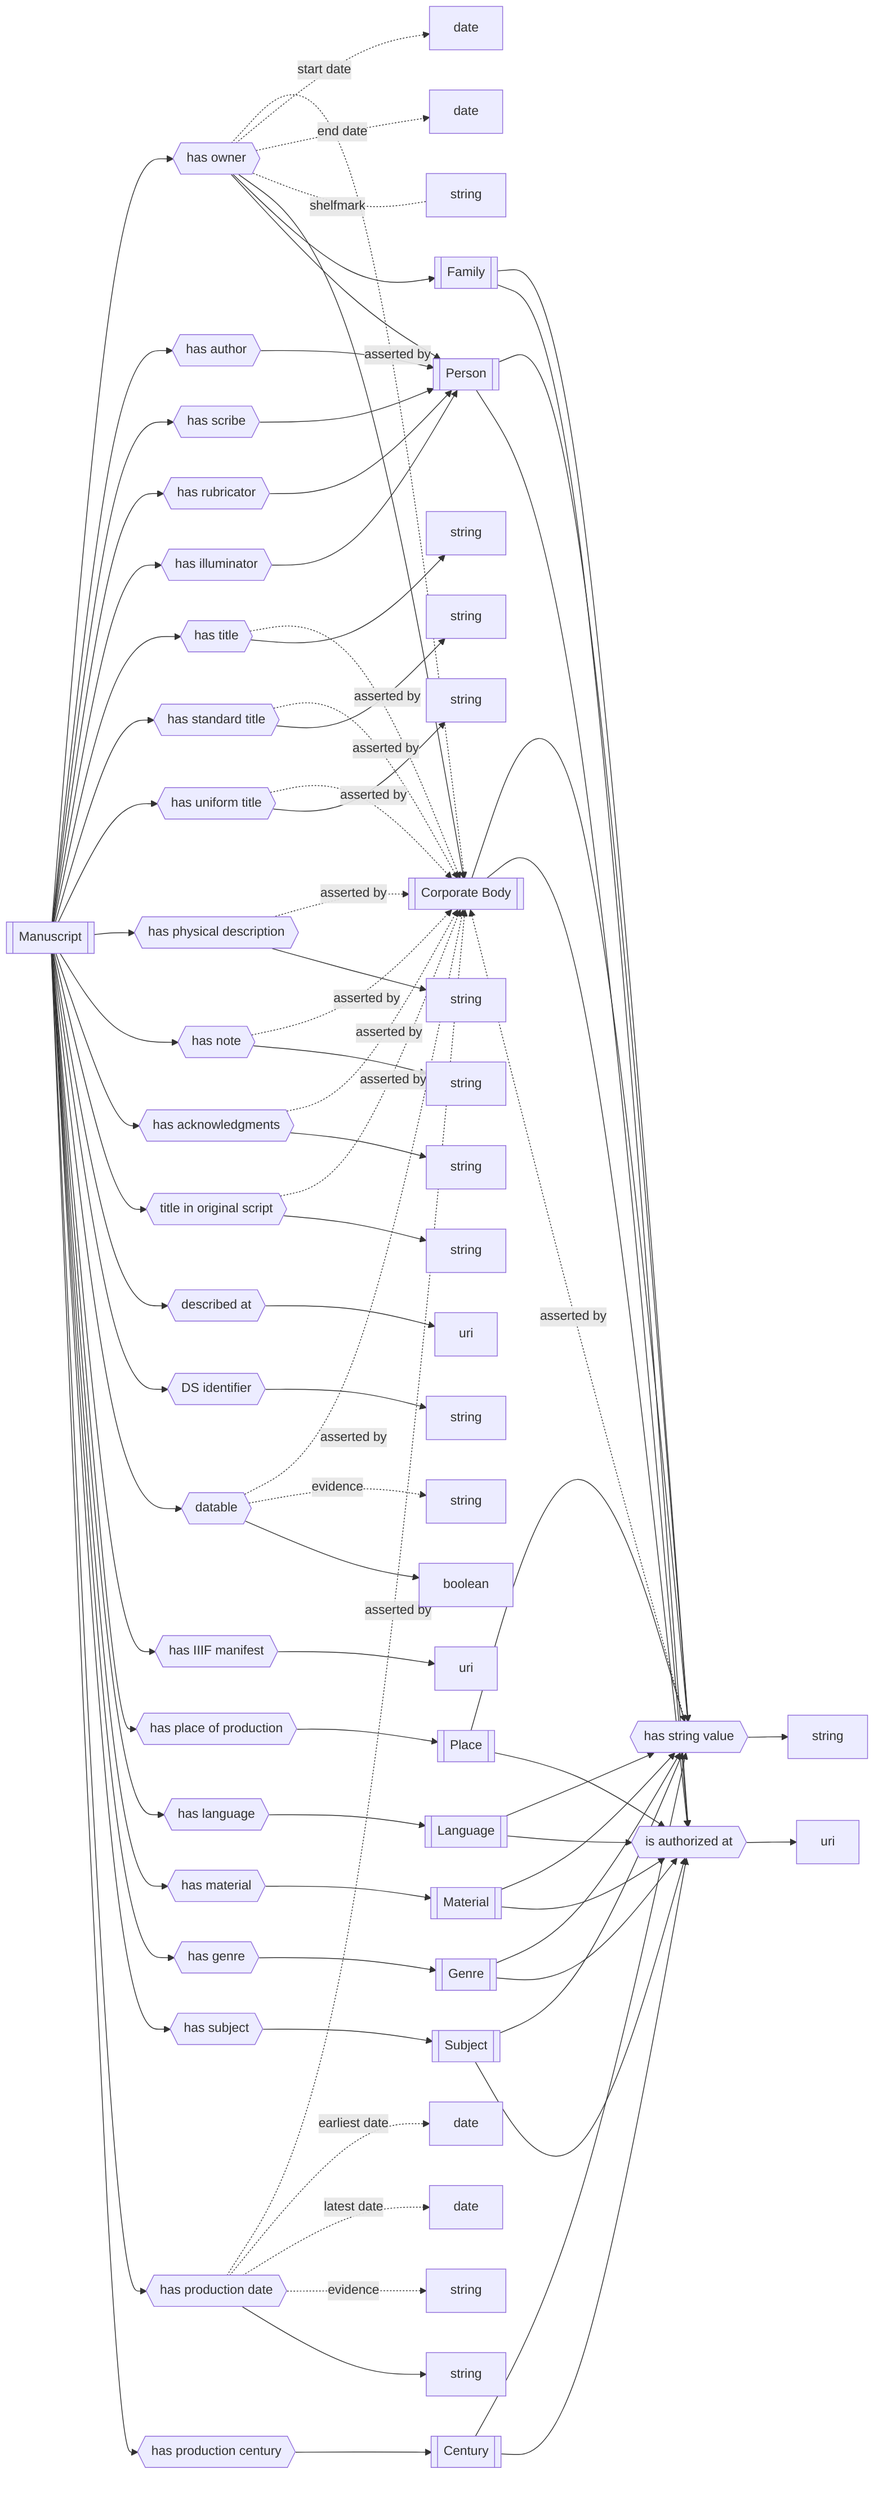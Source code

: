 graph LR;

%%classes
Q1[[Manuscript]]
Q2[[Place]]
Q3[[Language]]
Q4[[Material]]
Q5[[Genre]]
Q6[[Subject]]
Q7[[Century]]
Q8[[Person]]
Q9[[Corporate Body]]
Q10[[Family]]

%%properties
P3{{has string value}}
P4{{is authorized at}}
P5{{has author}}
P6{{has title}}
P7{{has standard title}}
P8{{has uniform title}}
P9{{has physical description}}
P10{{has note}}
P11{{has acknowledgments}}
P12{{title in original script}}
P13{{described at}}
P14{{DS identifier}}
P15{{datable}}
%%maps to current and former owners, distinguished by qualifiers
%%this makes "current" unnecessary
P16{{has owner}}
P17{{has IIIF manifest}}
P18{{has scribe}}
P19{{has rubricator}}
P20{{has illuminator}}
P22{{has place of production}}
P23{{has language}}
P24{{has material}}
P25{{has genre}}
P26{{has subject}}
P27{{has production date}}
P28{{has production century}}

%%qualifiers (may be overkill)
%%toggle comments to render graphic with and without
%%NB P13, P14 asserted by DS, i.e. recorded by wikibase, hence the assertion qualifier is redundant
P3-.asserted by.->Q9
P6-.asserted by.->Q9
P7-.asserted by.->Q9
P8-.asserted by.->Q9
P9-.asserted by.->Q9
P10-.asserted by.->Q9
P11-.asserted by.->Q9
P12-.asserted by.->Q9

P15-.asserted by.->Q9
P15-.evidence.->string10[string]

P16-.asserted by.->Q9
P16-.start date.->date1[date]
P16-.end date.->date2[date]
P16-.shelfmark.-string11[string]

P27-.asserted by.->Q9
P27-.earliest date.->date3[date]
P27-.latest date.->date4[date]
P27-.evidence.->string12[string]

%%domains
Q1-->P16
Q1-->P5
Q1-->P18
Q1-->P19
Q1-->P20
Q1-->P6
Q1-->P7
Q1-->P8
Q1-->P9
Q1-->P10
Q1-->P11
Q1-->P12
Q1-->P13
Q1-->P14
Q1-->P15
Q1-->P17
Q1-->P22
Q1-->P23
Q1-->P24
Q1-->P25
Q1-->P26
Q1-->P27
Q1-->P28

Q2-->P3
Q2-->P4

Q8-->P3 
Q8-->P4

Q9-->P3
Q9-->P4

Q10-->P3
Q10-->P4

Q3-->P3
Q3-->P4

Q4-->P3
Q4-->P4

Q5-->P3
Q5-->P4

Q6-->P3
Q6-->P4

Q7-->P3
Q7-->P4

%%ranges
P3-->string1[string]
P4-->uri1[uri]
P5-->Q8
P6-->string2[string]
P7-->string3[string]
P8-->string4[string]
P9-->string5[string]
P10-->string6[string]
P11-->string7[string]
P12-->string8[string]
P13-->uri2[uri]
P14-->string9[string]
P15-->boolean1[boolean]
P16-->Q9
P16-->Q10
P16-->Q8
P17-->uri3[uri]
P18-->Q8 
P19-->Q8
P20-->Q8
P22-->Q2
P23-->Q3
P24-->Q4
P25-->Q5
P26-->Q6
P27-->string13[string]
P28-->Q7